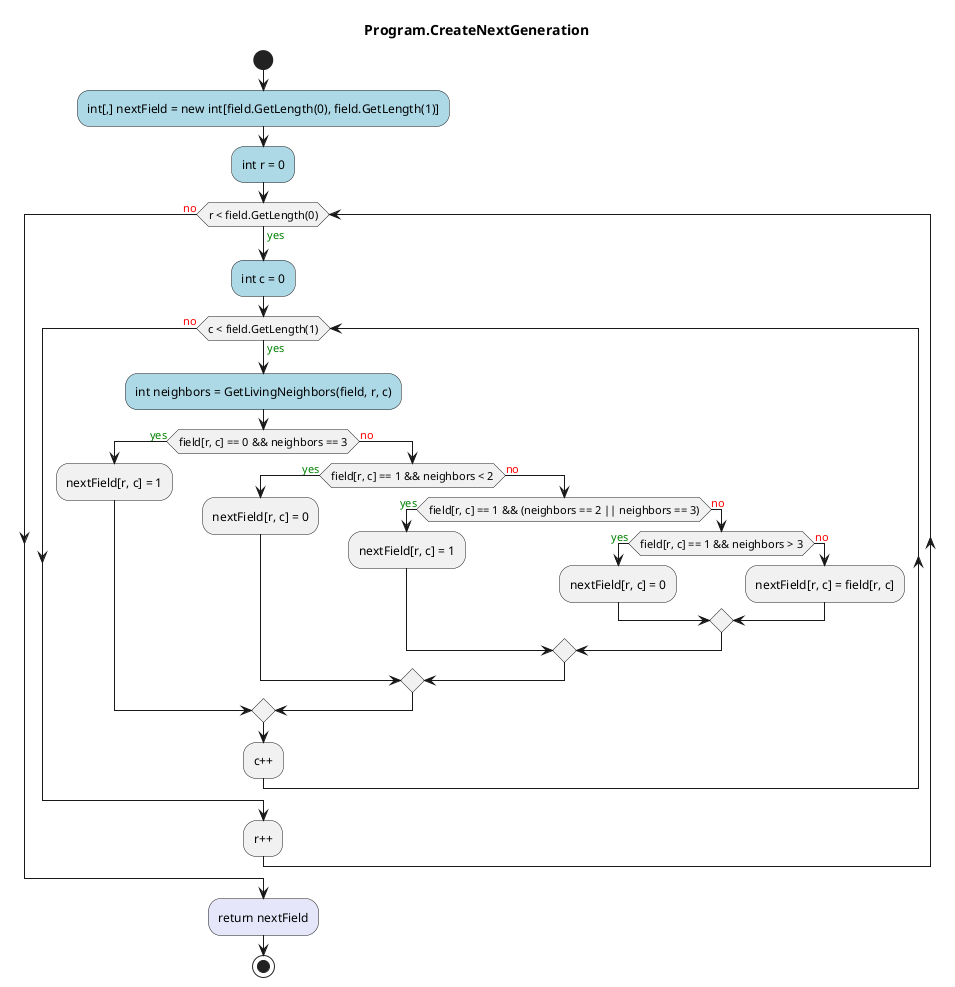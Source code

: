 @startuml Program.CreateNextGeneration
title Program.CreateNextGeneration
start
#LightBlue:int[,] nextField = new int[field.GetLength(0), field.GetLength(1)];
#LightBlue:int r = 0;
while (r < field.GetLength(0)) is (<color:green>yes)
    #LightBlue:int c = 0;
    while (c < field.GetLength(1)) is (<color:green>yes)
        #LightBlue:int neighbors = GetLivingNeighbors(field, r, c);
        if (field[r, c] == 0 && neighbors == 3) then (<color:green>yes)
          :nextField[r, c] = 1;
          else (<color:red>no)
            if (field[r, c] == 1 && neighbors < 2) then (<color:green>yes)
              :nextField[r, c] = 0;
              else (<color:red>no)
                if (field[r, c] == 1 && (neighbors == 2 || neighbors == 3)) then (<color:green>yes)
                  :nextField[r, c] = 1;
                  else (<color:red>no)
                    if (field[r, c] == 1 && neighbors > 3) then (<color:green>yes)
                      :nextField[r, c] = 0;
                      else (<color:red>no)
                        :nextField[r, c] = field[r, c];
                    endif
                endif
            endif
        endif
    :c++;
    endwhile (<color:red>no)
:r++;
endwhile (<color:red>no)
#Lavender:return nextField;
stop
@enduml
